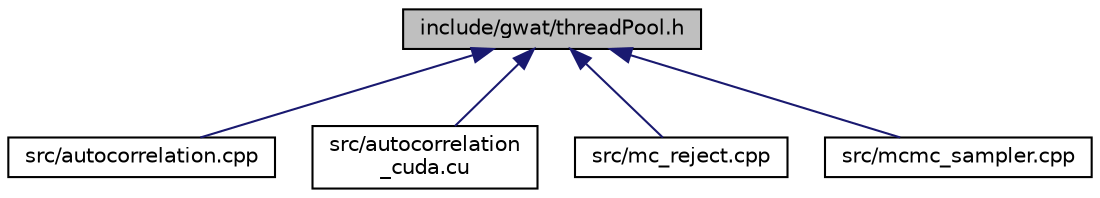 digraph "include/gwat/threadPool.h"
{
 // LATEX_PDF_SIZE
  edge [fontname="Helvetica",fontsize="10",labelfontname="Helvetica",labelfontsize="10"];
  node [fontname="Helvetica",fontsize="10",shape=record];
  Node1 [label="include/gwat/threadPool.h",height=0.2,width=0.4,color="black", fillcolor="grey75", style="filled", fontcolor="black",tooltip=" "];
  Node1 -> Node2 [dir="back",color="midnightblue",fontsize="10",style="solid",fontname="Helvetica"];
  Node2 [label="src/autocorrelation.cpp",height=0.2,width=0.4,color="black", fillcolor="white", style="filled",URL="$autocorrelation_8cpp.html",tooltip=" "];
  Node1 -> Node3 [dir="back",color="midnightblue",fontsize="10",style="solid",fontname="Helvetica"];
  Node3 [label="src/autocorrelation\l_cuda.cu",height=0.2,width=0.4,color="black", fillcolor="white", style="filled",URL="$autocorrelation__cuda_8cu.html",tooltip=" "];
  Node1 -> Node4 [dir="back",color="midnightblue",fontsize="10",style="solid",fontname="Helvetica"];
  Node4 [label="src/mc_reject.cpp",height=0.2,width=0.4,color="black", fillcolor="white", style="filled",URL="$mc__reject_8cpp.html",tooltip=" "];
  Node1 -> Node5 [dir="back",color="midnightblue",fontsize="10",style="solid",fontname="Helvetica"];
  Node5 [label="src/mcmc_sampler.cpp",height=0.2,width=0.4,color="black", fillcolor="white", style="filled",URL="$mcmc__sampler_8cpp.html",tooltip=" "];
}
